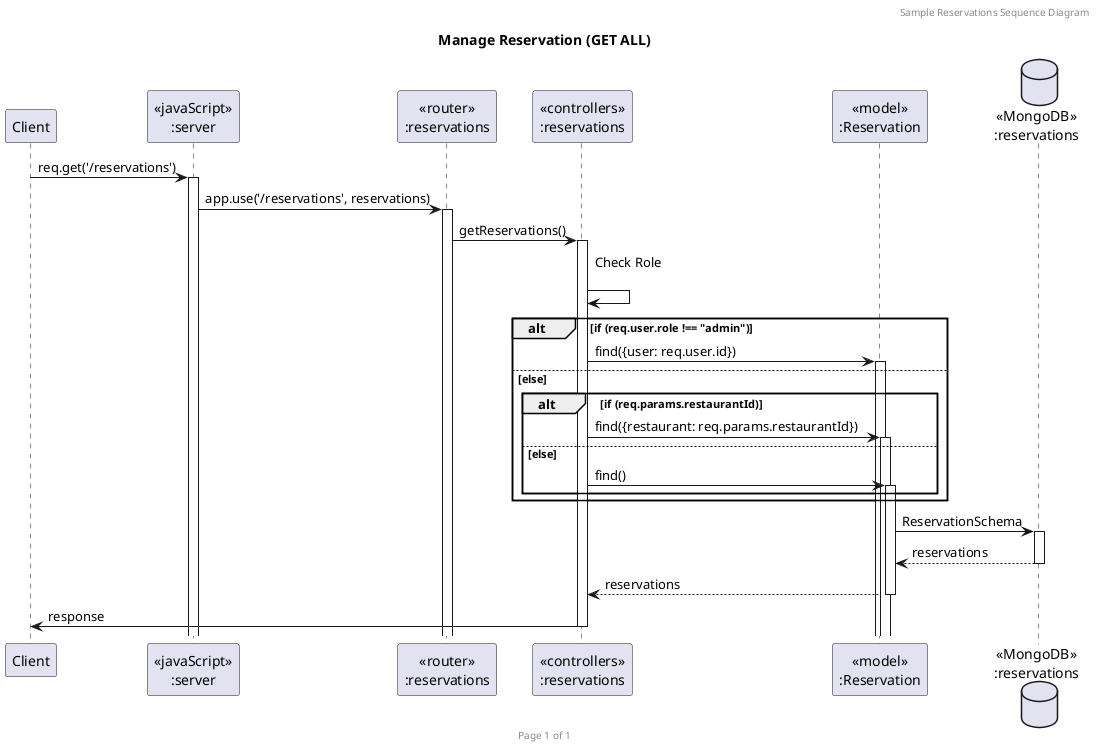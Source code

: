 @startuml Manage Reservation (GET ALL)
header Sample Reservations Sequence Diagram
footer Page %page% of %lastpage%
title "Manage Reservation (GET ALL)"

participant "Client" as client
participant "<<javaScript>>\n:server" as server
participant "<<router>>\n:reservations" as routerReservations
participant "<<controllers>>\n:reservations" as controllersReservations
participant "<<model>>\n:Reservation" as modelReservation
database "<<MongoDB>>\n:reservations" as ReservationsDatabase

client->server ++: req.get('/reservations')
server->routerReservations ++: app.use('/reservations', reservations)
routerReservations -> controllersReservations ++: getReservations()

controllersReservations -> controllersReservations: Check Role\n
alt if (req.user.role !== "admin")
    controllersReservations->modelReservation ++: find({user: req.user.id})
else else
    alt if (req.params.restaurantId)
        controllersReservations->modelReservation ++: find({restaurant: req.params.restaurantId})
    else else
        controllersReservations->modelReservation ++: find()
    end
end

modelReservation ->ReservationsDatabase ++: ReservationSchema
ReservationsDatabase --> modelReservation --: reservations
controllersReservations <-- modelReservation --:reservations
controllersReservations->client --:response
@enduml